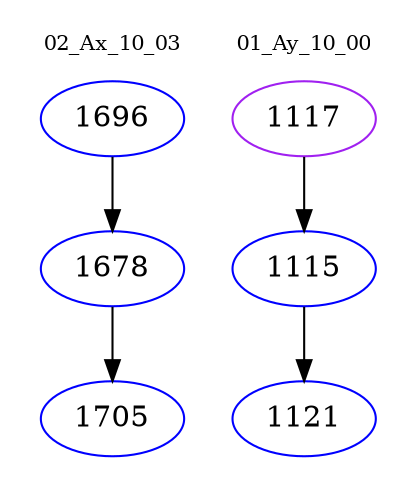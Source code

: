 digraph{
subgraph cluster_0 {
color = white
label = "02_Ax_10_03";
fontsize=10;
T0_1696 [label="1696", color="blue"]
T0_1696 -> T0_1678 [color="black"]
T0_1678 [label="1678", color="blue"]
T0_1678 -> T0_1705 [color="black"]
T0_1705 [label="1705", color="blue"]
}
subgraph cluster_1 {
color = white
label = "01_Ay_10_00";
fontsize=10;
T1_1117 [label="1117", color="purple"]
T1_1117 -> T1_1115 [color="black"]
T1_1115 [label="1115", color="blue"]
T1_1115 -> T1_1121 [color="black"]
T1_1121 [label="1121", color="blue"]
}
}
